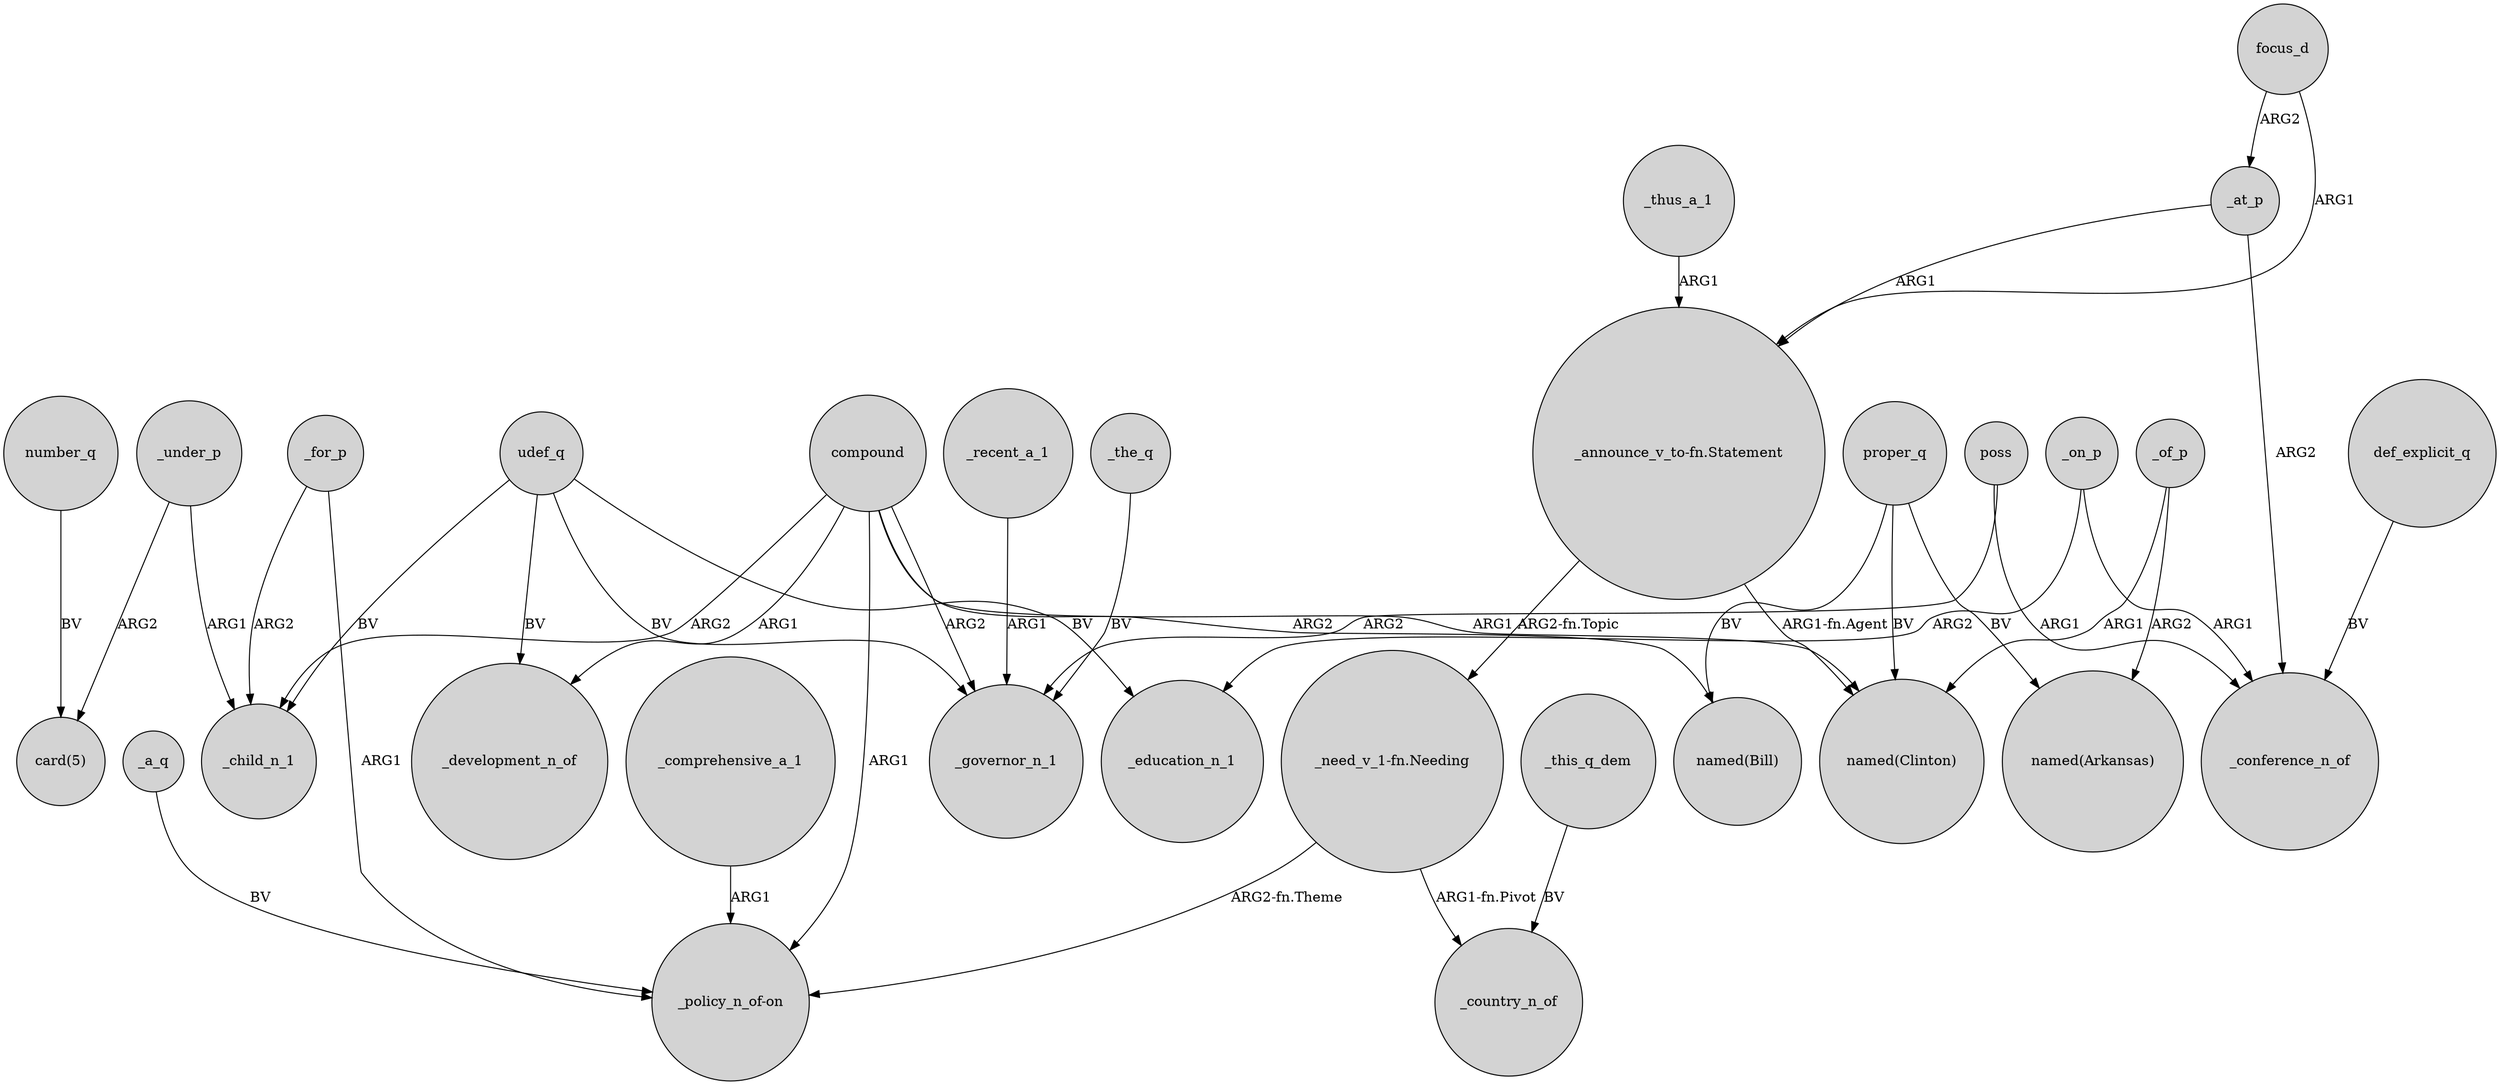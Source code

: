 digraph {
	node [shape=circle style=filled]
	_under_p -> "card(5)" [label=ARG2]
	_recent_a_1 -> _governor_n_1 [label=ARG1]
	udef_q -> _child_n_1 [label=BV]
	udef_q -> _governor_n_1 [label=BV]
	focus_d -> "_announce_v_to-fn.Statement" [label=ARG1]
	def_explicit_q -> _conference_n_of [label=BV]
	_for_p -> "_policy_n_of-on" [label=ARG1]
	_thus_a_1 -> "_announce_v_to-fn.Statement" [label=ARG1]
	compound -> "named(Clinton)" [label=ARG1]
	_of_p -> "named(Clinton)" [label=ARG1]
	"_announce_v_to-fn.Statement" -> "_need_v_1-fn.Needing" [label="ARG2-fn.Topic"]
	_the_q -> _governor_n_1 [label=BV]
	poss -> _governor_n_1 [label=ARG2]
	proper_q -> "named(Bill)" [label=BV]
	_a_q -> "_policy_n_of-on" [label=BV]
	_this_q_dem -> _country_n_of [label=BV]
	udef_q -> _education_n_1 [label=BV]
	proper_q -> "named(Clinton)" [label=BV]
	focus_d -> _at_p [label=ARG2]
	compound -> _development_n_of [label=ARG1]
	_of_p -> "named(Arkansas)" [label=ARG2]
	poss -> _conference_n_of [label=ARG1]
	_on_p -> _education_n_1 [label=ARG2]
	number_q -> "card(5)" [label=BV]
	_under_p -> _child_n_1 [label=ARG1]
	compound -> _governor_n_1 [label=ARG2]
	"_announce_v_to-fn.Statement" -> "named(Clinton)" [label="ARG1-fn.Agent"]
	_at_p -> _conference_n_of [label=ARG2]
	compound -> "_policy_n_of-on" [label=ARG1]
	"_need_v_1-fn.Needing" -> "_policy_n_of-on" [label="ARG2-fn.Theme"]
	"_need_v_1-fn.Needing" -> _country_n_of [label="ARG1-fn.Pivot"]
	compound -> "named(Bill)" [label=ARG2]
	udef_q -> _development_n_of [label=BV]
	_at_p -> "_announce_v_to-fn.Statement" [label=ARG1]
	compound -> _child_n_1 [label=ARG2]
	_for_p -> _child_n_1 [label=ARG2]
	_on_p -> _conference_n_of [label=ARG1]
	_comprehensive_a_1 -> "_policy_n_of-on" [label=ARG1]
	proper_q -> "named(Arkansas)" [label=BV]
}
